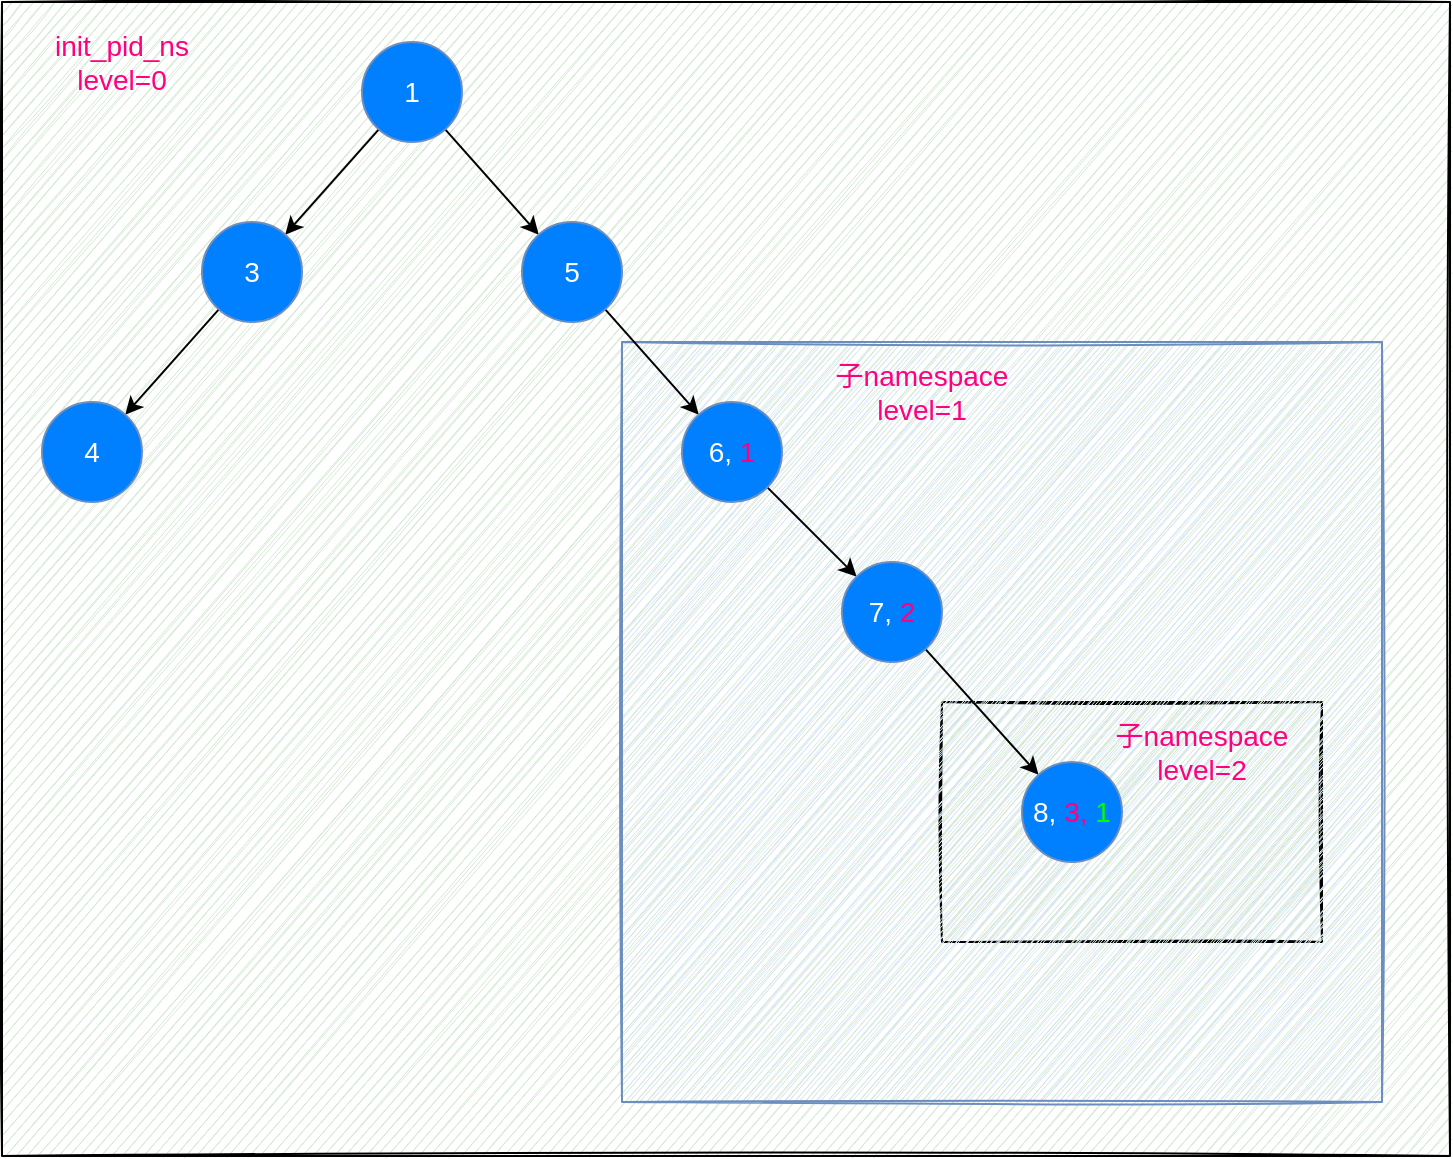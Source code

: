 <mxfile version="20.5.3" type="github">
  <diagram id="oFoja3Uq0o-UijYm_VAg" name="第 1 页">
    <mxGraphModel dx="2066" dy="1072" grid="0" gridSize="10" guides="1" tooltips="1" connect="1" arrows="1" fold="1" page="1" pageScale="1" pageWidth="827" pageHeight="1169" math="0" shadow="0">
      <root>
        <mxCell id="0" />
        <mxCell id="1" parent="0" />
        <mxCell id="MAFU2enh-p5RpcMAyGeA-19" value="" style="rounded=0;whiteSpace=wrap;html=1;shadow=0;glass=0;sketch=1;fontSize=14;fontColor=#00FF00;fillColor=#D5E8D4;" vertex="1" parent="1">
          <mxGeometry x="510" y="510" width="190" height="120" as="geometry" />
        </mxCell>
        <mxCell id="MAFU2enh-p5RpcMAyGeA-13" value="" style="rounded=0;whiteSpace=wrap;html=1;fontSize=14;fontColor=#FF0080;fillColor=#D5E8D4;sketch=1;glass=0;shadow=0;" vertex="1" parent="1">
          <mxGeometry x="40" y="160" width="724" height="577" as="geometry" />
        </mxCell>
        <mxCell id="MAFU2enh-p5RpcMAyGeA-10" value="" style="rounded=0;whiteSpace=wrap;html=1;fontSize=14;fillColor=#dae8fc;strokeColor=#6c8ebf;sketch=1;" vertex="1" parent="1">
          <mxGeometry x="350" y="330" width="380" height="380" as="geometry" />
        </mxCell>
        <mxCell id="MAFU2enh-p5RpcMAyGeA-3" value="" style="rounded=0;orthogonalLoop=1;jettySize=auto;html=1;fontSize=14;fontColor=#FFFFFF;" edge="1" parent="1" source="MAFU2enh-p5RpcMAyGeA-1" target="MAFU2enh-p5RpcMAyGeA-2">
          <mxGeometry relative="1" as="geometry" />
        </mxCell>
        <mxCell id="MAFU2enh-p5RpcMAyGeA-7" value="" style="edgeStyle=none;rounded=0;orthogonalLoop=1;jettySize=auto;html=1;fontSize=14;fontColor=#FFFFFF;" edge="1" parent="1" source="MAFU2enh-p5RpcMAyGeA-1" target="MAFU2enh-p5RpcMAyGeA-6">
          <mxGeometry relative="1" as="geometry" />
        </mxCell>
        <mxCell id="MAFU2enh-p5RpcMAyGeA-1" value="&lt;font style=&quot;font-size: 14px;&quot; color=&quot;#ffffff&quot;&gt;1&lt;/font&gt;" style="ellipse;whiteSpace=wrap;html=1;aspect=fixed;fillColor=#007FFF;strokeColor=#6c8ebf;" vertex="1" parent="1">
          <mxGeometry x="220" y="180" width="50" height="50" as="geometry" />
        </mxCell>
        <mxCell id="MAFU2enh-p5RpcMAyGeA-5" value="" style="edgeStyle=none;rounded=0;orthogonalLoop=1;jettySize=auto;html=1;fontSize=14;fontColor=#FFFFFF;" edge="1" parent="1" source="MAFU2enh-p5RpcMAyGeA-2" target="MAFU2enh-p5RpcMAyGeA-4">
          <mxGeometry relative="1" as="geometry" />
        </mxCell>
        <mxCell id="MAFU2enh-p5RpcMAyGeA-2" value="&lt;font style=&quot;font-size: 14px;&quot; color=&quot;#ffffff&quot;&gt;3&lt;/font&gt;" style="ellipse;whiteSpace=wrap;html=1;aspect=fixed;fillColor=#007FFF;strokeColor=#6c8ebf;" vertex="1" parent="1">
          <mxGeometry x="140" y="270" width="50" height="50" as="geometry" />
        </mxCell>
        <mxCell id="MAFU2enh-p5RpcMAyGeA-4" value="&lt;font style=&quot;font-size: 14px;&quot; color=&quot;#ffffff&quot;&gt;4&lt;/font&gt;" style="ellipse;whiteSpace=wrap;html=1;aspect=fixed;fillColor=#007FFF;strokeColor=#6c8ebf;" vertex="1" parent="1">
          <mxGeometry x="60" y="360" width="50" height="50" as="geometry" />
        </mxCell>
        <mxCell id="MAFU2enh-p5RpcMAyGeA-9" value="" style="edgeStyle=none;rounded=0;orthogonalLoop=1;jettySize=auto;html=1;fontSize=14;fontColor=#FFFFFF;" edge="1" parent="1" source="MAFU2enh-p5RpcMAyGeA-6" target="MAFU2enh-p5RpcMAyGeA-8">
          <mxGeometry relative="1" as="geometry" />
        </mxCell>
        <mxCell id="MAFU2enh-p5RpcMAyGeA-6" value="&lt;font style=&quot;font-size: 14px;&quot; color=&quot;#ffffff&quot;&gt;5&lt;/font&gt;" style="ellipse;whiteSpace=wrap;html=1;aspect=fixed;fillColor=#007FFF;strokeColor=#6c8ebf;" vertex="1" parent="1">
          <mxGeometry x="300" y="270" width="50" height="50" as="geometry" />
        </mxCell>
        <mxCell id="MAFU2enh-p5RpcMAyGeA-12" value="" style="edgeStyle=none;rounded=0;orthogonalLoop=1;jettySize=auto;html=1;fontSize=14;fontColor=#FF0080;" edge="1" parent="1" source="MAFU2enh-p5RpcMAyGeA-8" target="MAFU2enh-p5RpcMAyGeA-11">
          <mxGeometry relative="1" as="geometry" />
        </mxCell>
        <mxCell id="MAFU2enh-p5RpcMAyGeA-8" value="&lt;span style=&quot;font-size: 14px;&quot;&gt;&lt;font color=&quot;#ffffff&quot;&gt;6,&amp;nbsp;&lt;/font&gt;&lt;font color=&quot;#ff0080&quot;&gt;1&lt;/font&gt;&lt;/span&gt;" style="ellipse;whiteSpace=wrap;html=1;aspect=fixed;fillColor=#007FFF;strokeColor=#6c8ebf;" vertex="1" parent="1">
          <mxGeometry x="380" y="360" width="50" height="50" as="geometry" />
        </mxCell>
        <mxCell id="MAFU2enh-p5RpcMAyGeA-18" value="" style="edgeStyle=none;rounded=0;orthogonalLoop=1;jettySize=auto;html=1;fontSize=14;fontColor=#FF0080;" edge="1" parent="1" source="MAFU2enh-p5RpcMAyGeA-11" target="MAFU2enh-p5RpcMAyGeA-17">
          <mxGeometry relative="1" as="geometry" />
        </mxCell>
        <mxCell id="MAFU2enh-p5RpcMAyGeA-11" value="&lt;span style=&quot;font-size: 14px;&quot;&gt;&lt;font color=&quot;#ffffff&quot;&gt;7,&amp;nbsp;&lt;/font&gt;&lt;font color=&quot;#ff0080&quot;&gt;2&lt;/font&gt;&lt;/span&gt;" style="ellipse;whiteSpace=wrap;html=1;aspect=fixed;fillColor=#007FFF;strokeColor=#6c8ebf;" vertex="1" parent="1">
          <mxGeometry x="460" y="440" width="50" height="50" as="geometry" />
        </mxCell>
        <mxCell id="MAFU2enh-p5RpcMAyGeA-15" value="init_pid_ns&lt;br&gt;level=0" style="text;html=1;strokeColor=none;fillColor=none;align=center;verticalAlign=middle;whiteSpace=wrap;rounded=0;shadow=0;glass=0;sketch=1;fontSize=14;fontColor=#FF0080;" vertex="1" parent="1">
          <mxGeometry x="50" y="170" width="100" height="40" as="geometry" />
        </mxCell>
        <mxCell id="MAFU2enh-p5RpcMAyGeA-16" value="子namespace&lt;br&gt;level=1" style="text;html=1;strokeColor=none;fillColor=none;align=center;verticalAlign=middle;whiteSpace=wrap;rounded=0;shadow=0;glass=0;sketch=1;fontSize=14;fontColor=#FF0080;" vertex="1" parent="1">
          <mxGeometry x="450" y="340" width="100" height="30" as="geometry" />
        </mxCell>
        <mxCell id="MAFU2enh-p5RpcMAyGeA-17" value="&lt;span style=&quot;font-size: 14px;&quot;&gt;&lt;font color=&quot;#ffffff&quot;&gt;8, &lt;/font&gt;&lt;font color=&quot;#ff0080&quot;&gt;3, &lt;/font&gt;&lt;font color=&quot;#00ff00&quot;&gt;1&lt;/font&gt;&lt;/span&gt;" style="ellipse;whiteSpace=wrap;html=1;aspect=fixed;fillColor=#007FFF;strokeColor=#6c8ebf;" vertex="1" parent="1">
          <mxGeometry x="550" y="540" width="50" height="50" as="geometry" />
        </mxCell>
        <mxCell id="MAFU2enh-p5RpcMAyGeA-20" value="子namespace&lt;br&gt;level=2" style="text;html=1;strokeColor=none;fillColor=none;align=center;verticalAlign=middle;whiteSpace=wrap;rounded=0;shadow=0;glass=0;sketch=1;fontSize=14;fontColor=#FF0080;" vertex="1" parent="1">
          <mxGeometry x="590" y="520" width="100" height="30" as="geometry" />
        </mxCell>
      </root>
    </mxGraphModel>
  </diagram>
</mxfile>
